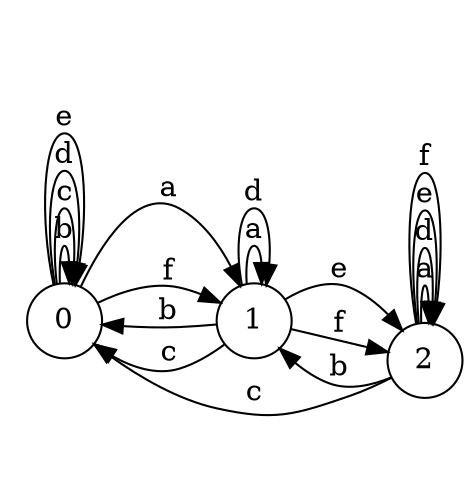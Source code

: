 digraph n3_7 {
__start0 [label="" shape="none"];

rankdir=LR;
size="8,5";

s0 [style="filled", color="black", fillcolor="white" shape="circle", label="0"];
s1 [style="filled", color="black", fillcolor="white" shape="circle", label="1"];
s2 [style="filled", color="black", fillcolor="white" shape="circle", label="2"];
s0 -> s1 [label="a"];
s0 -> s0 [label="b"];
s0 -> s0 [label="c"];
s0 -> s0 [label="d"];
s0 -> s0 [label="e"];
s0 -> s1 [label="f"];
s1 -> s1 [label="a"];
s1 -> s0 [label="b"];
s1 -> s0 [label="c"];
s1 -> s1 [label="d"];
s1 -> s2 [label="e"];
s1 -> s2 [label="f"];
s2 -> s2 [label="a"];
s2 -> s1 [label="b"];
s2 -> s0 [label="c"];
s2 -> s2 [label="d"];
s2 -> s2 [label="e"];
s2 -> s2 [label="f"];

}